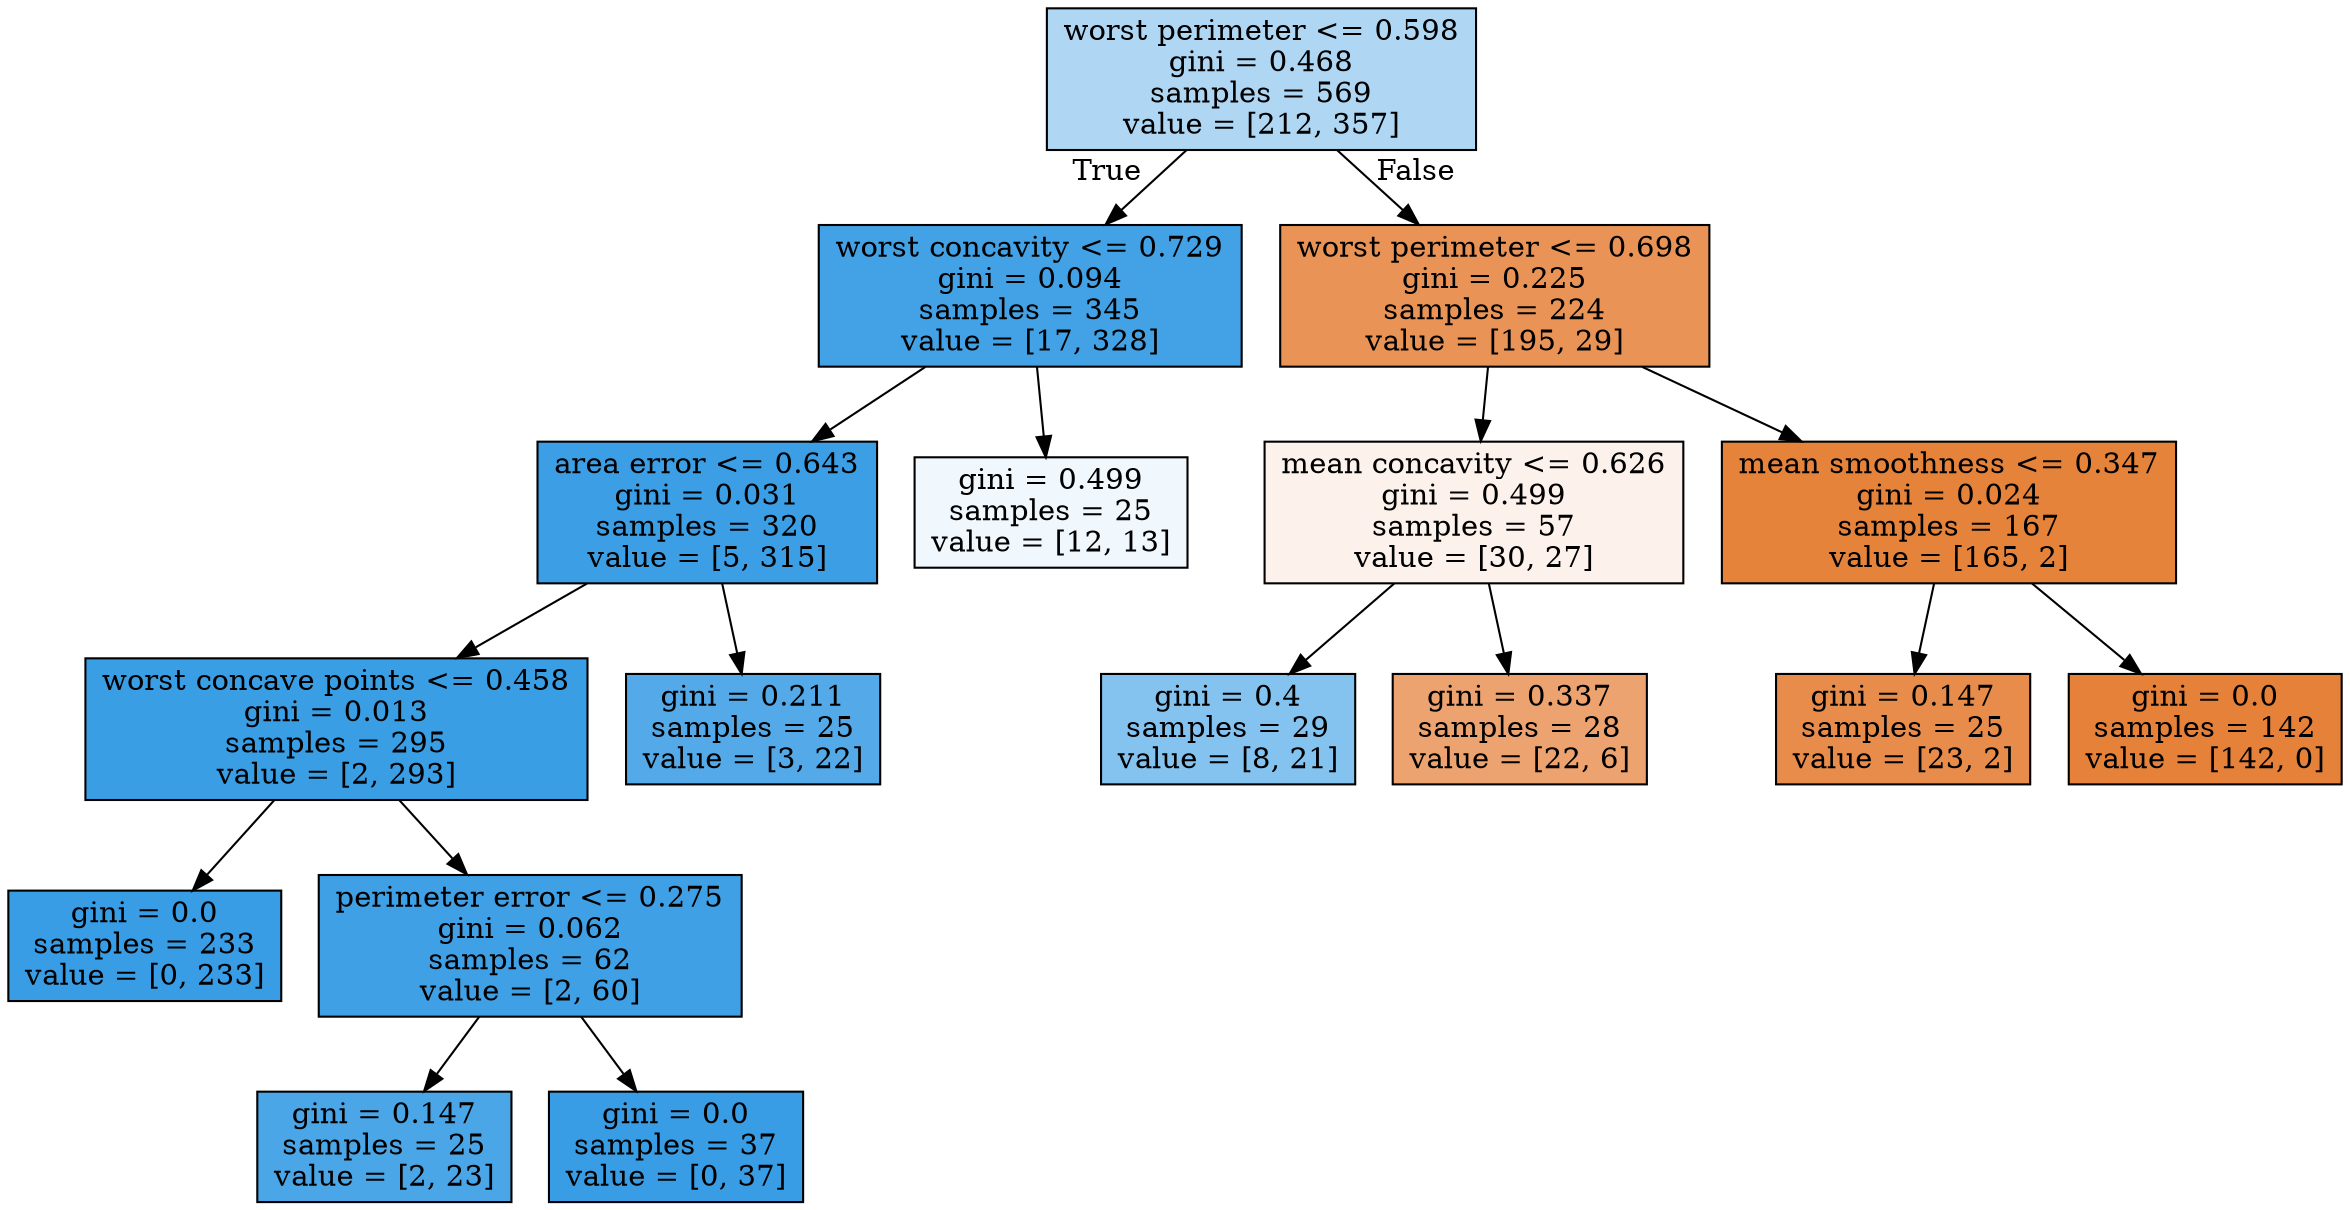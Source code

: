 digraph Tree {
node [shape=box, style="filled", color="black"] ;
0 [label="worst perimeter <= 0.598\ngini = 0.468\nsamples = 569\nvalue = [212, 357]", fillcolor="#afd7f4"] ;
1 [label="worst concavity <= 0.729\ngini = 0.094\nsamples = 345\nvalue = [17, 328]", fillcolor="#43a2e6"] ;
0 -> 1 [labeldistance=2.5, labelangle=45, headlabel="True"] ;
2 [label="area error <= 0.643\ngini = 0.031\nsamples = 320\nvalue = [5, 315]", fillcolor="#3c9fe5"] ;
1 -> 2 ;
3 [label="worst concave points <= 0.458\ngini = 0.013\nsamples = 295\nvalue = [2, 293]", fillcolor="#3a9ee5"] ;
2 -> 3 ;
4 [label="gini = 0.0\nsamples = 233\nvalue = [0, 233]", fillcolor="#399de5"] ;
3 -> 4 ;
5 [label="perimeter error <= 0.275\ngini = 0.062\nsamples = 62\nvalue = [2, 60]", fillcolor="#40a0e6"] ;
3 -> 5 ;
6 [label="gini = 0.147\nsamples = 25\nvalue = [2, 23]", fillcolor="#4aa6e7"] ;
5 -> 6 ;
7 [label="gini = 0.0\nsamples = 37\nvalue = [0, 37]", fillcolor="#399de5"] ;
5 -> 7 ;
8 [label="gini = 0.211\nsamples = 25\nvalue = [3, 22]", fillcolor="#54aae9"] ;
2 -> 8 ;
9 [label="gini = 0.499\nsamples = 25\nvalue = [12, 13]", fillcolor="#f0f7fd"] ;
1 -> 9 ;
10 [label="worst perimeter <= 0.698\ngini = 0.225\nsamples = 224\nvalue = [195, 29]", fillcolor="#e99456"] ;
0 -> 10 [labeldistance=2.5, labelangle=-45, headlabel="False"] ;
11 [label="mean concavity <= 0.626\ngini = 0.499\nsamples = 57\nvalue = [30, 27]", fillcolor="#fcf2eb"] ;
10 -> 11 ;
12 [label="gini = 0.4\nsamples = 29\nvalue = [8, 21]", fillcolor="#84c2ef"] ;
11 -> 12 ;
13 [label="gini = 0.337\nsamples = 28\nvalue = [22, 6]", fillcolor="#eca36f"] ;
11 -> 13 ;
14 [label="mean smoothness <= 0.347\ngini = 0.024\nsamples = 167\nvalue = [165, 2]", fillcolor="#e5833b"] ;
10 -> 14 ;
15 [label="gini = 0.147\nsamples = 25\nvalue = [23, 2]", fillcolor="#e78c4a"] ;
14 -> 15 ;
16 [label="gini = 0.0\nsamples = 142\nvalue = [142, 0]", fillcolor="#e58139"] ;
14 -> 16 ;
}